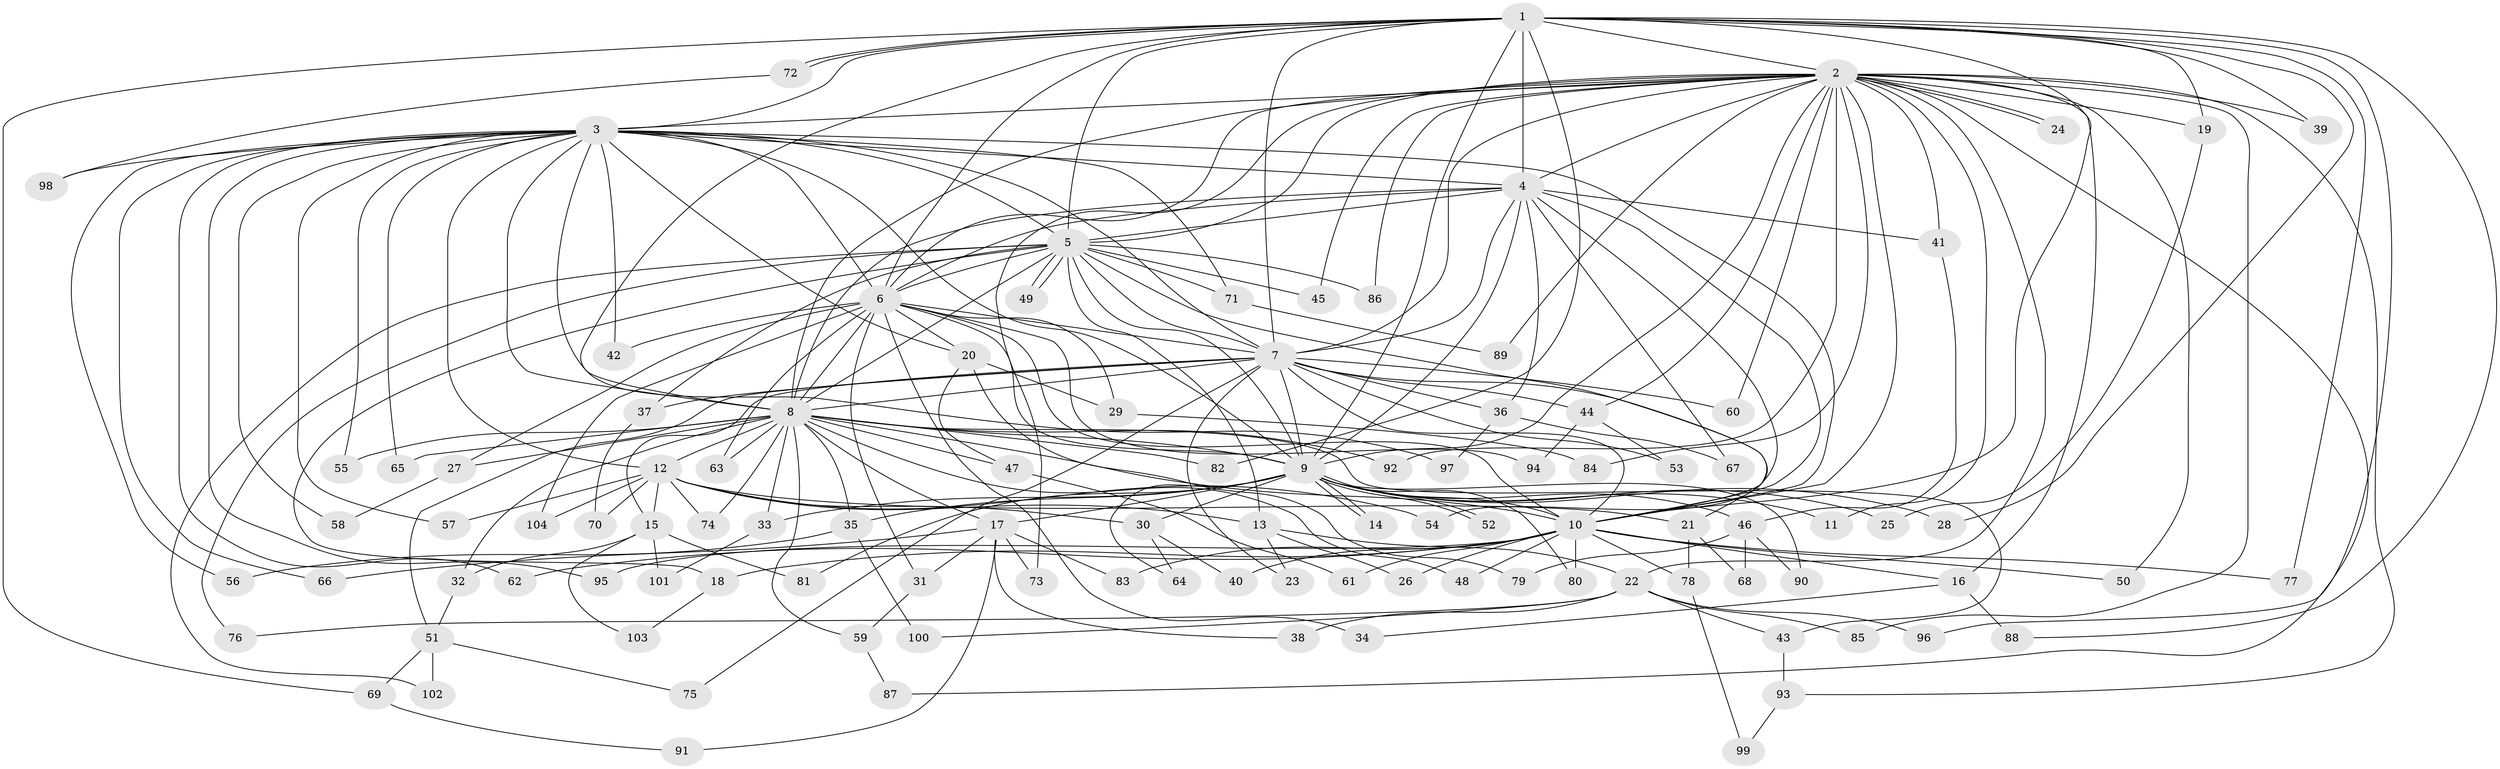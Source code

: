 // coarse degree distribution, {16: 0.024691358024691357, 26: 0.012345679012345678, 32: 0.012345679012345678, 11: 0.024691358024691357, 17: 0.012345679012345678, 23: 0.024691358024691357, 22: 0.012345679012345678, 2: 0.5802469135802469, 5: 0.037037037037037035, 6: 0.024691358024691357, 4: 0.06172839506172839, 9: 0.012345679012345678, 3: 0.14814814814814814, 7: 0.012345679012345678}
// Generated by graph-tools (version 1.1) at 2025/41/03/06/25 10:41:41]
// undirected, 104 vertices, 233 edges
graph export_dot {
graph [start="1"]
  node [color=gray90,style=filled];
  1;
  2;
  3;
  4;
  5;
  6;
  7;
  8;
  9;
  10;
  11;
  12;
  13;
  14;
  15;
  16;
  17;
  18;
  19;
  20;
  21;
  22;
  23;
  24;
  25;
  26;
  27;
  28;
  29;
  30;
  31;
  32;
  33;
  34;
  35;
  36;
  37;
  38;
  39;
  40;
  41;
  42;
  43;
  44;
  45;
  46;
  47;
  48;
  49;
  50;
  51;
  52;
  53;
  54;
  55;
  56;
  57;
  58;
  59;
  60;
  61;
  62;
  63;
  64;
  65;
  66;
  67;
  68;
  69;
  70;
  71;
  72;
  73;
  74;
  75;
  76;
  77;
  78;
  79;
  80;
  81;
  82;
  83;
  84;
  85;
  86;
  87;
  88;
  89;
  90;
  91;
  92;
  93;
  94;
  95;
  96;
  97;
  98;
  99;
  100;
  101;
  102;
  103;
  104;
  1 -- 2;
  1 -- 3;
  1 -- 4;
  1 -- 5;
  1 -- 6;
  1 -- 7;
  1 -- 8;
  1 -- 9;
  1 -- 10;
  1 -- 19;
  1 -- 28;
  1 -- 39;
  1 -- 69;
  1 -- 72;
  1 -- 72;
  1 -- 77;
  1 -- 82;
  1 -- 88;
  1 -- 96;
  2 -- 3;
  2 -- 4;
  2 -- 5;
  2 -- 6;
  2 -- 7;
  2 -- 8;
  2 -- 9;
  2 -- 10;
  2 -- 11;
  2 -- 16;
  2 -- 19;
  2 -- 22;
  2 -- 24;
  2 -- 24;
  2 -- 39;
  2 -- 41;
  2 -- 44;
  2 -- 45;
  2 -- 50;
  2 -- 60;
  2 -- 73;
  2 -- 84;
  2 -- 85;
  2 -- 86;
  2 -- 87;
  2 -- 89;
  2 -- 92;
  2 -- 93;
  3 -- 4;
  3 -- 5;
  3 -- 6;
  3 -- 7;
  3 -- 8;
  3 -- 9;
  3 -- 10;
  3 -- 12;
  3 -- 20;
  3 -- 42;
  3 -- 55;
  3 -- 56;
  3 -- 57;
  3 -- 58;
  3 -- 62;
  3 -- 65;
  3 -- 66;
  3 -- 71;
  3 -- 95;
  3 -- 97;
  3 -- 98;
  4 -- 5;
  4 -- 6;
  4 -- 7;
  4 -- 8;
  4 -- 9;
  4 -- 10;
  4 -- 36;
  4 -- 41;
  4 -- 54;
  4 -- 67;
  5 -- 6;
  5 -- 7;
  5 -- 8;
  5 -- 9;
  5 -- 10;
  5 -- 13;
  5 -- 18;
  5 -- 37;
  5 -- 45;
  5 -- 49;
  5 -- 49;
  5 -- 71;
  5 -- 76;
  5 -- 86;
  5 -- 102;
  6 -- 7;
  6 -- 8;
  6 -- 9;
  6 -- 10;
  6 -- 20;
  6 -- 27;
  6 -- 29;
  6 -- 31;
  6 -- 34;
  6 -- 42;
  6 -- 63;
  6 -- 94;
  6 -- 104;
  7 -- 8;
  7 -- 9;
  7 -- 10;
  7 -- 15;
  7 -- 21;
  7 -- 23;
  7 -- 36;
  7 -- 37;
  7 -- 44;
  7 -- 51;
  7 -- 53;
  7 -- 60;
  7 -- 75;
  8 -- 9;
  8 -- 10;
  8 -- 12;
  8 -- 17;
  8 -- 27;
  8 -- 32;
  8 -- 33;
  8 -- 35;
  8 -- 43;
  8 -- 47;
  8 -- 48;
  8 -- 55;
  8 -- 59;
  8 -- 63;
  8 -- 65;
  8 -- 74;
  8 -- 82;
  8 -- 92;
  9 -- 10;
  9 -- 11;
  9 -- 14;
  9 -- 14;
  9 -- 17;
  9 -- 25;
  9 -- 28;
  9 -- 30;
  9 -- 33;
  9 -- 35;
  9 -- 46;
  9 -- 52;
  9 -- 52;
  9 -- 64;
  9 -- 80;
  9 -- 81;
  9 -- 90;
  10 -- 16;
  10 -- 18;
  10 -- 26;
  10 -- 40;
  10 -- 48;
  10 -- 50;
  10 -- 61;
  10 -- 62;
  10 -- 77;
  10 -- 78;
  10 -- 80;
  10 -- 83;
  10 -- 95;
  12 -- 13;
  12 -- 15;
  12 -- 21;
  12 -- 30;
  12 -- 54;
  12 -- 57;
  12 -- 70;
  12 -- 74;
  12 -- 104;
  13 -- 22;
  13 -- 23;
  13 -- 26;
  15 -- 32;
  15 -- 81;
  15 -- 101;
  15 -- 103;
  16 -- 34;
  16 -- 88;
  17 -- 31;
  17 -- 38;
  17 -- 66;
  17 -- 73;
  17 -- 83;
  17 -- 91;
  18 -- 103;
  19 -- 25;
  20 -- 29;
  20 -- 47;
  20 -- 79;
  21 -- 68;
  21 -- 78;
  22 -- 38;
  22 -- 43;
  22 -- 76;
  22 -- 85;
  22 -- 96;
  22 -- 100;
  27 -- 58;
  29 -- 84;
  30 -- 40;
  30 -- 64;
  31 -- 59;
  32 -- 51;
  33 -- 101;
  35 -- 56;
  35 -- 100;
  36 -- 67;
  36 -- 97;
  37 -- 70;
  41 -- 46;
  43 -- 93;
  44 -- 53;
  44 -- 94;
  46 -- 68;
  46 -- 79;
  46 -- 90;
  47 -- 61;
  51 -- 69;
  51 -- 75;
  51 -- 102;
  59 -- 87;
  69 -- 91;
  71 -- 89;
  72 -- 98;
  78 -- 99;
  93 -- 99;
}
